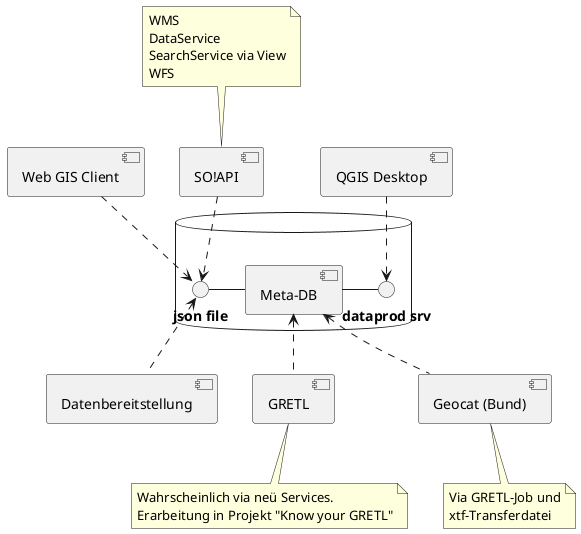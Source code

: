 @startuml
database " " {
	component "Meta-DB" as mdb
    () "**json file**" as fi
    () "**dataprod srv**" as ri
    fi - mdb
    mdb - ri
}

component "Web GIS Client" as wgc
wgc ..> fi

component "SO!API" as api
api ..> fi

note top of api
WMS
DataService
SearchService via View
WFS
end note

component "QGIS Desktop" as qgis
qgis ..> ri

component "Datenbereitstellung" as out
out .up.> fi

component "GRETL" as dag
dag .up.> mdb

note bottom of dag
Wahrscheinlich via neü Services.
Erarbeitung in Projekt "Know your GRETL"
end note

component "Geocat (Bund)" as cat
cat .up.> mdb

note bottom of cat
Via GRETL-Job und
xtf-Transferdatei
end note
@enduml